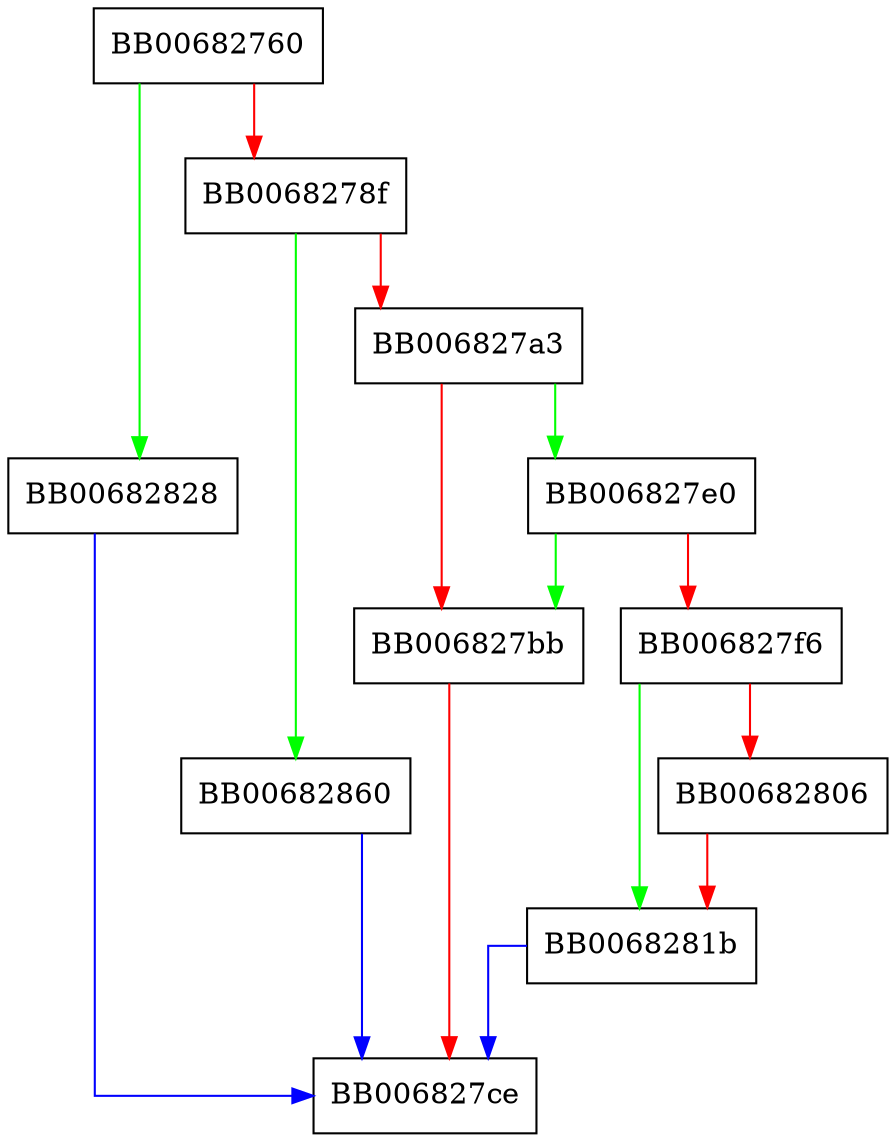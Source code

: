 digraph X509_NAME_add_entry_by_NID {
  node [shape="box"];
  graph [splines=ortho];
  BB00682760 -> BB00682828 [color="green"];
  BB00682760 -> BB0068278f [color="red"];
  BB0068278f -> BB00682860 [color="green"];
  BB0068278f -> BB006827a3 [color="red"];
  BB006827a3 -> BB006827e0 [color="green"];
  BB006827a3 -> BB006827bb [color="red"];
  BB006827bb -> BB006827ce [color="red"];
  BB006827e0 -> BB006827bb [color="green"];
  BB006827e0 -> BB006827f6 [color="red"];
  BB006827f6 -> BB0068281b [color="green"];
  BB006827f6 -> BB00682806 [color="red"];
  BB00682806 -> BB0068281b [color="red"];
  BB0068281b -> BB006827ce [color="blue"];
  BB00682828 -> BB006827ce [color="blue"];
  BB00682860 -> BB006827ce [color="blue"];
}
